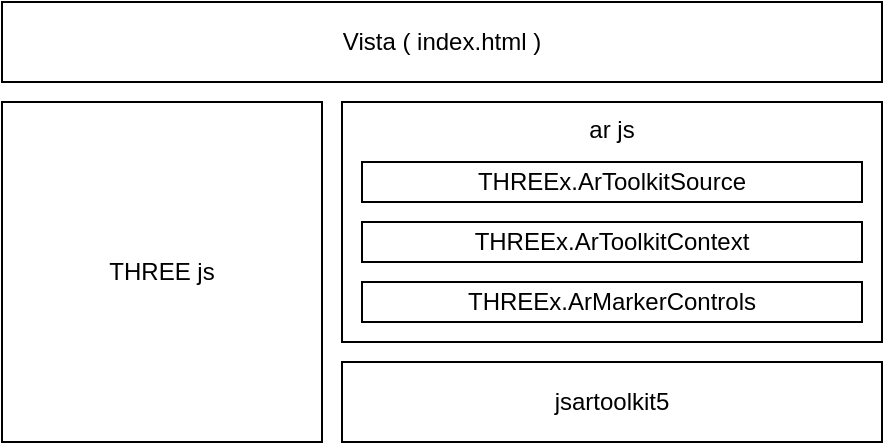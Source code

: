 <mxfile version="16.5.1" type="device"><diagram id="zYrfmdoAI3oSDpQVhJrx" name="Página-1"><mxGraphModel dx="1422" dy="875" grid="1" gridSize="10" guides="1" tooltips="1" connect="1" arrows="1" fold="1" page="1" pageScale="1" pageWidth="827" pageHeight="1169" math="0" shadow="0"><root><mxCell id="0"/><mxCell id="1" parent="0"/><mxCell id="UWZbnAOEbsOQCk5Mjj8g-1" value="Vista ( index.html )" style="rounded=0;whiteSpace=wrap;html=1;" parent="1" vertex="1"><mxGeometry x="194" y="130" width="440" height="40" as="geometry"/></mxCell><mxCell id="UWZbnAOEbsOQCk5Mjj8g-2" value="ar js" style="rounded=0;whiteSpace=wrap;html=1;verticalAlign=top;align=center;" parent="1" vertex="1"><mxGeometry x="364" y="180" width="270" height="120" as="geometry"/></mxCell><mxCell id="UWZbnAOEbsOQCk5Mjj8g-4" value="THREEx.ArMarkerControls" style="rounded=0;whiteSpace=wrap;html=1;" parent="1" vertex="1"><mxGeometry x="374" y="270" width="250" height="20" as="geometry"/></mxCell><mxCell id="UWZbnAOEbsOQCk5Mjj8g-6" value="THREEx.ArToolkitContext" style="rounded=0;whiteSpace=wrap;html=1;" parent="1" vertex="1"><mxGeometry x="374" y="240" width="250" height="20" as="geometry"/></mxCell><mxCell id="UWZbnAOEbsOQCk5Mjj8g-7" value="THREEx.ArToolkitSource" style="rounded=0;whiteSpace=wrap;html=1;" parent="1" vertex="1"><mxGeometry x="374" y="210" width="250" height="20" as="geometry"/></mxCell><mxCell id="UWZbnAOEbsOQCk5Mjj8g-8" value="THREE js" style="rounded=0;whiteSpace=wrap;html=1;" parent="1" vertex="1"><mxGeometry x="194" y="180" width="160" height="170" as="geometry"/></mxCell><mxCell id="UWZbnAOEbsOQCk5Mjj8g-14" value="jsartoolkit5" style="rounded=0;whiteSpace=wrap;html=1;" parent="1" vertex="1"><mxGeometry x="364" y="310" width="270" height="40" as="geometry"/></mxCell></root></mxGraphModel></diagram></mxfile>